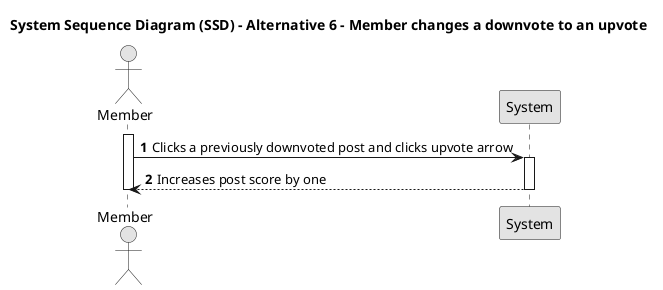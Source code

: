 @startuml SSD6

skinparam monochrome true
skinparam packageStyle rectangle
skinparam shadowing false

title System Sequence Diagram (SSD) - Alternative 6 - Member changes a downvote to an upvote

autonumber

actor "Member" as Member
participant "System" as System

activate Member

    Member -> System: Clicks a previously downvoted post and clicks upvote arrow
    activate System

        System --> Member: Increases post score by one
        deactivate Member

deactivate System

@enduml
